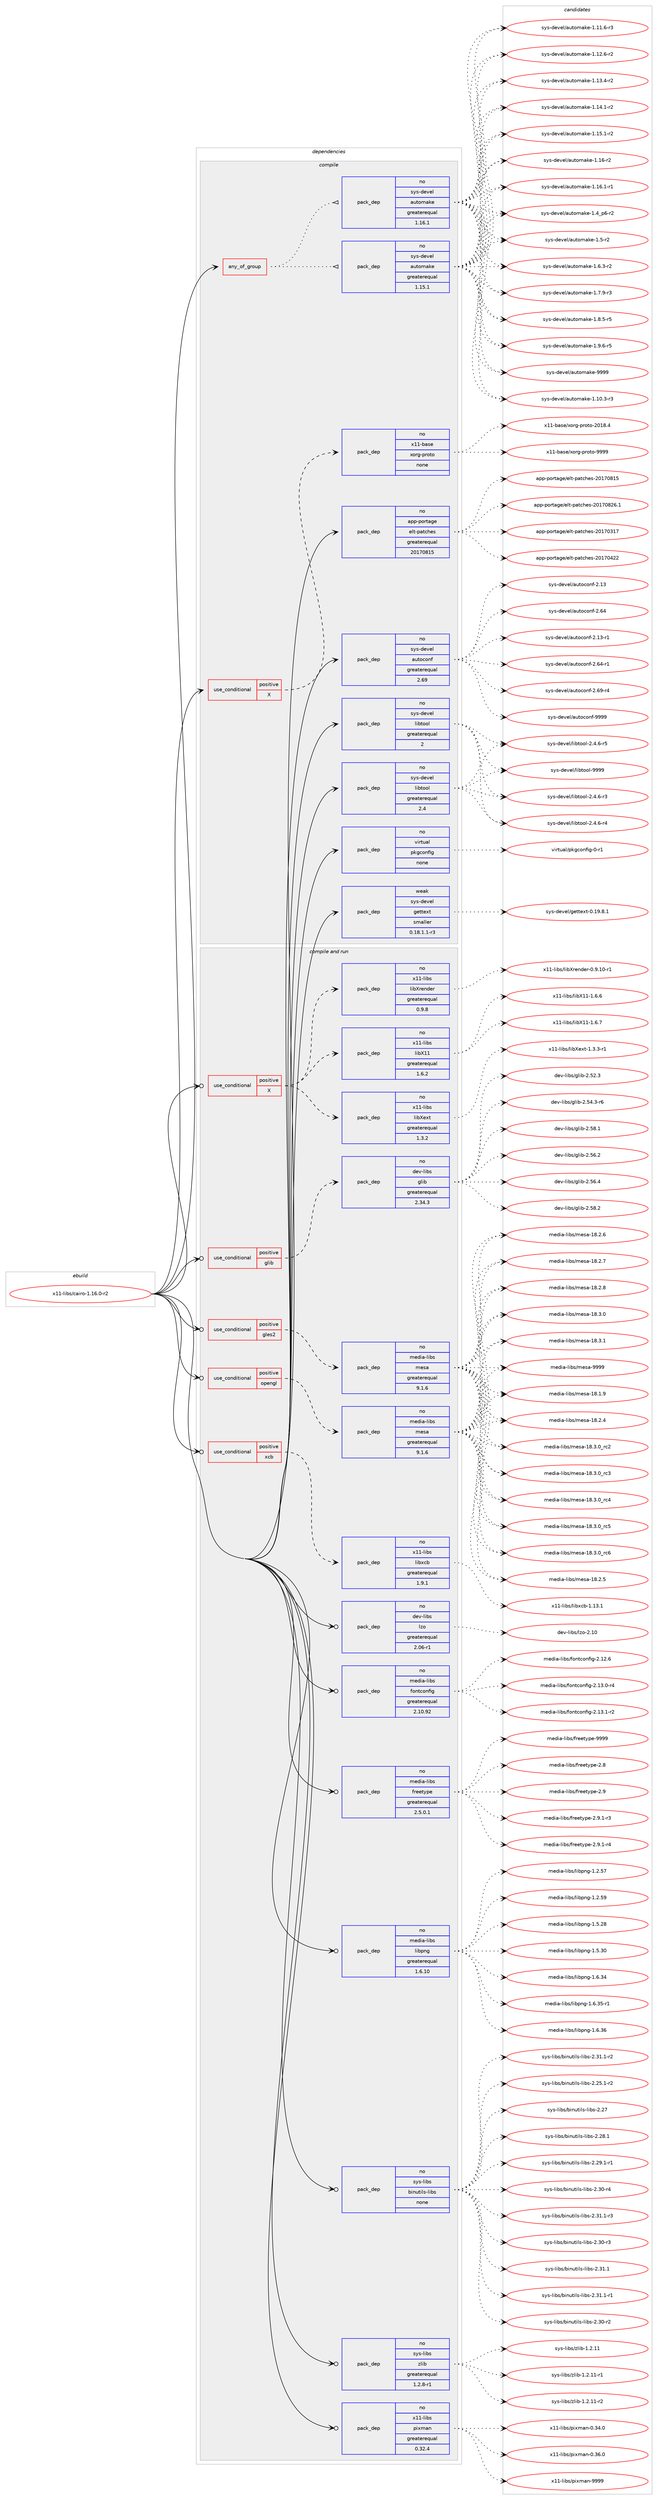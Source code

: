 digraph prolog {

# *************
# Graph options
# *************

newrank=true;
concentrate=true;
compound=true;
graph [rankdir=LR,fontname=Helvetica,fontsize=10,ranksep=1.5];#, ranksep=2.5, nodesep=0.2];
edge  [arrowhead=vee];
node  [fontname=Helvetica,fontsize=10];

# **********
# The ebuild
# **********

subgraph cluster_leftcol {
color=gray;
rank=same;
label=<<i>ebuild</i>>;
id [label="x11-libs/cairo-1.16.0-r2", color=red, width=4, href="../x11-libs/cairo-1.16.0-r2.svg"];
}

# ****************
# The dependencies
# ****************

subgraph cluster_midcol {
color=gray;
label=<<i>dependencies</i>>;
subgraph cluster_compile {
fillcolor="#eeeeee";
style=filled;
label=<<i>compile</i>>;
subgraph any209 {
dependency10222 [label=<<TABLE BORDER="0" CELLBORDER="1" CELLSPACING="0" CELLPADDING="4"><TR><TD CELLPADDING="10">any_of_group</TD></TR></TABLE>>, shape=none, color=red];subgraph pack8017 {
dependency10223 [label=<<TABLE BORDER="0" CELLBORDER="1" CELLSPACING="0" CELLPADDING="4" WIDTH="220"><TR><TD ROWSPAN="6" CELLPADDING="30">pack_dep</TD></TR><TR><TD WIDTH="110">no</TD></TR><TR><TD>sys-devel</TD></TR><TR><TD>automake</TD></TR><TR><TD>greaterequal</TD></TR><TR><TD>1.16.1</TD></TR></TABLE>>, shape=none, color=blue];
}
dependency10222:e -> dependency10223:w [weight=20,style="dotted",arrowhead="oinv"];
subgraph pack8018 {
dependency10224 [label=<<TABLE BORDER="0" CELLBORDER="1" CELLSPACING="0" CELLPADDING="4" WIDTH="220"><TR><TD ROWSPAN="6" CELLPADDING="30">pack_dep</TD></TR><TR><TD WIDTH="110">no</TD></TR><TR><TD>sys-devel</TD></TR><TR><TD>automake</TD></TR><TR><TD>greaterequal</TD></TR><TR><TD>1.15.1</TD></TR></TABLE>>, shape=none, color=blue];
}
dependency10222:e -> dependency10224:w [weight=20,style="dotted",arrowhead="oinv"];
}
id:e -> dependency10222:w [weight=20,style="solid",arrowhead="vee"];
subgraph cond1980 {
dependency10225 [label=<<TABLE BORDER="0" CELLBORDER="1" CELLSPACING="0" CELLPADDING="4"><TR><TD ROWSPAN="3" CELLPADDING="10">use_conditional</TD></TR><TR><TD>positive</TD></TR><TR><TD>X</TD></TR></TABLE>>, shape=none, color=red];
subgraph pack8019 {
dependency10226 [label=<<TABLE BORDER="0" CELLBORDER="1" CELLSPACING="0" CELLPADDING="4" WIDTH="220"><TR><TD ROWSPAN="6" CELLPADDING="30">pack_dep</TD></TR><TR><TD WIDTH="110">no</TD></TR><TR><TD>x11-base</TD></TR><TR><TD>xorg-proto</TD></TR><TR><TD>none</TD></TR><TR><TD></TD></TR></TABLE>>, shape=none, color=blue];
}
dependency10225:e -> dependency10226:w [weight=20,style="dashed",arrowhead="vee"];
}
id:e -> dependency10225:w [weight=20,style="solid",arrowhead="vee"];
subgraph pack8020 {
dependency10227 [label=<<TABLE BORDER="0" CELLBORDER="1" CELLSPACING="0" CELLPADDING="4" WIDTH="220"><TR><TD ROWSPAN="6" CELLPADDING="30">pack_dep</TD></TR><TR><TD WIDTH="110">no</TD></TR><TR><TD>app-portage</TD></TR><TR><TD>elt-patches</TD></TR><TR><TD>greaterequal</TD></TR><TR><TD>20170815</TD></TR></TABLE>>, shape=none, color=blue];
}
id:e -> dependency10227:w [weight=20,style="solid",arrowhead="vee"];
subgraph pack8021 {
dependency10228 [label=<<TABLE BORDER="0" CELLBORDER="1" CELLSPACING="0" CELLPADDING="4" WIDTH="220"><TR><TD ROWSPAN="6" CELLPADDING="30">pack_dep</TD></TR><TR><TD WIDTH="110">no</TD></TR><TR><TD>sys-devel</TD></TR><TR><TD>autoconf</TD></TR><TR><TD>greaterequal</TD></TR><TR><TD>2.69</TD></TR></TABLE>>, shape=none, color=blue];
}
id:e -> dependency10228:w [weight=20,style="solid",arrowhead="vee"];
subgraph pack8022 {
dependency10229 [label=<<TABLE BORDER="0" CELLBORDER="1" CELLSPACING="0" CELLPADDING="4" WIDTH="220"><TR><TD ROWSPAN="6" CELLPADDING="30">pack_dep</TD></TR><TR><TD WIDTH="110">no</TD></TR><TR><TD>sys-devel</TD></TR><TR><TD>libtool</TD></TR><TR><TD>greaterequal</TD></TR><TR><TD>2</TD></TR></TABLE>>, shape=none, color=blue];
}
id:e -> dependency10229:w [weight=20,style="solid",arrowhead="vee"];
subgraph pack8023 {
dependency10230 [label=<<TABLE BORDER="0" CELLBORDER="1" CELLSPACING="0" CELLPADDING="4" WIDTH="220"><TR><TD ROWSPAN="6" CELLPADDING="30">pack_dep</TD></TR><TR><TD WIDTH="110">no</TD></TR><TR><TD>sys-devel</TD></TR><TR><TD>libtool</TD></TR><TR><TD>greaterequal</TD></TR><TR><TD>2.4</TD></TR></TABLE>>, shape=none, color=blue];
}
id:e -> dependency10230:w [weight=20,style="solid",arrowhead="vee"];
subgraph pack8024 {
dependency10231 [label=<<TABLE BORDER="0" CELLBORDER="1" CELLSPACING="0" CELLPADDING="4" WIDTH="220"><TR><TD ROWSPAN="6" CELLPADDING="30">pack_dep</TD></TR><TR><TD WIDTH="110">no</TD></TR><TR><TD>virtual</TD></TR><TR><TD>pkgconfig</TD></TR><TR><TD>none</TD></TR><TR><TD></TD></TR></TABLE>>, shape=none, color=blue];
}
id:e -> dependency10231:w [weight=20,style="solid",arrowhead="vee"];
subgraph pack8025 {
dependency10232 [label=<<TABLE BORDER="0" CELLBORDER="1" CELLSPACING="0" CELLPADDING="4" WIDTH="220"><TR><TD ROWSPAN="6" CELLPADDING="30">pack_dep</TD></TR><TR><TD WIDTH="110">weak</TD></TR><TR><TD>sys-devel</TD></TR><TR><TD>gettext</TD></TR><TR><TD>smaller</TD></TR><TR><TD>0.18.1.1-r3</TD></TR></TABLE>>, shape=none, color=blue];
}
id:e -> dependency10232:w [weight=20,style="solid",arrowhead="vee"];
}
subgraph cluster_compileandrun {
fillcolor="#eeeeee";
style=filled;
label=<<i>compile and run</i>>;
subgraph cond1981 {
dependency10233 [label=<<TABLE BORDER="0" CELLBORDER="1" CELLSPACING="0" CELLPADDING="4"><TR><TD ROWSPAN="3" CELLPADDING="10">use_conditional</TD></TR><TR><TD>positive</TD></TR><TR><TD>X</TD></TR></TABLE>>, shape=none, color=red];
subgraph pack8026 {
dependency10234 [label=<<TABLE BORDER="0" CELLBORDER="1" CELLSPACING="0" CELLPADDING="4" WIDTH="220"><TR><TD ROWSPAN="6" CELLPADDING="30">pack_dep</TD></TR><TR><TD WIDTH="110">no</TD></TR><TR><TD>x11-libs</TD></TR><TR><TD>libXrender</TD></TR><TR><TD>greaterequal</TD></TR><TR><TD>0.9.8</TD></TR></TABLE>>, shape=none, color=blue];
}
dependency10233:e -> dependency10234:w [weight=20,style="dashed",arrowhead="vee"];
subgraph pack8027 {
dependency10235 [label=<<TABLE BORDER="0" CELLBORDER="1" CELLSPACING="0" CELLPADDING="4" WIDTH="220"><TR><TD ROWSPAN="6" CELLPADDING="30">pack_dep</TD></TR><TR><TD WIDTH="110">no</TD></TR><TR><TD>x11-libs</TD></TR><TR><TD>libXext</TD></TR><TR><TD>greaterequal</TD></TR><TR><TD>1.3.2</TD></TR></TABLE>>, shape=none, color=blue];
}
dependency10233:e -> dependency10235:w [weight=20,style="dashed",arrowhead="vee"];
subgraph pack8028 {
dependency10236 [label=<<TABLE BORDER="0" CELLBORDER="1" CELLSPACING="0" CELLPADDING="4" WIDTH="220"><TR><TD ROWSPAN="6" CELLPADDING="30">pack_dep</TD></TR><TR><TD WIDTH="110">no</TD></TR><TR><TD>x11-libs</TD></TR><TR><TD>libX11</TD></TR><TR><TD>greaterequal</TD></TR><TR><TD>1.6.2</TD></TR></TABLE>>, shape=none, color=blue];
}
dependency10233:e -> dependency10236:w [weight=20,style="dashed",arrowhead="vee"];
}
id:e -> dependency10233:w [weight=20,style="solid",arrowhead="odotvee"];
subgraph cond1982 {
dependency10237 [label=<<TABLE BORDER="0" CELLBORDER="1" CELLSPACING="0" CELLPADDING="4"><TR><TD ROWSPAN="3" CELLPADDING="10">use_conditional</TD></TR><TR><TD>positive</TD></TR><TR><TD>gles2</TD></TR></TABLE>>, shape=none, color=red];
subgraph pack8029 {
dependency10238 [label=<<TABLE BORDER="0" CELLBORDER="1" CELLSPACING="0" CELLPADDING="4" WIDTH="220"><TR><TD ROWSPAN="6" CELLPADDING="30">pack_dep</TD></TR><TR><TD WIDTH="110">no</TD></TR><TR><TD>media-libs</TD></TR><TR><TD>mesa</TD></TR><TR><TD>greaterequal</TD></TR><TR><TD>9.1.6</TD></TR></TABLE>>, shape=none, color=blue];
}
dependency10237:e -> dependency10238:w [weight=20,style="dashed",arrowhead="vee"];
}
id:e -> dependency10237:w [weight=20,style="solid",arrowhead="odotvee"];
subgraph cond1983 {
dependency10239 [label=<<TABLE BORDER="0" CELLBORDER="1" CELLSPACING="0" CELLPADDING="4"><TR><TD ROWSPAN="3" CELLPADDING="10">use_conditional</TD></TR><TR><TD>positive</TD></TR><TR><TD>glib</TD></TR></TABLE>>, shape=none, color=red];
subgraph pack8030 {
dependency10240 [label=<<TABLE BORDER="0" CELLBORDER="1" CELLSPACING="0" CELLPADDING="4" WIDTH="220"><TR><TD ROWSPAN="6" CELLPADDING="30">pack_dep</TD></TR><TR><TD WIDTH="110">no</TD></TR><TR><TD>dev-libs</TD></TR><TR><TD>glib</TD></TR><TR><TD>greaterequal</TD></TR><TR><TD>2.34.3</TD></TR></TABLE>>, shape=none, color=blue];
}
dependency10239:e -> dependency10240:w [weight=20,style="dashed",arrowhead="vee"];
}
id:e -> dependency10239:w [weight=20,style="solid",arrowhead="odotvee"];
subgraph cond1984 {
dependency10241 [label=<<TABLE BORDER="0" CELLBORDER="1" CELLSPACING="0" CELLPADDING="4"><TR><TD ROWSPAN="3" CELLPADDING="10">use_conditional</TD></TR><TR><TD>positive</TD></TR><TR><TD>opengl</TD></TR></TABLE>>, shape=none, color=red];
subgraph pack8031 {
dependency10242 [label=<<TABLE BORDER="0" CELLBORDER="1" CELLSPACING="0" CELLPADDING="4" WIDTH="220"><TR><TD ROWSPAN="6" CELLPADDING="30">pack_dep</TD></TR><TR><TD WIDTH="110">no</TD></TR><TR><TD>media-libs</TD></TR><TR><TD>mesa</TD></TR><TR><TD>greaterequal</TD></TR><TR><TD>9.1.6</TD></TR></TABLE>>, shape=none, color=blue];
}
dependency10241:e -> dependency10242:w [weight=20,style="dashed",arrowhead="vee"];
}
id:e -> dependency10241:w [weight=20,style="solid",arrowhead="odotvee"];
subgraph cond1985 {
dependency10243 [label=<<TABLE BORDER="0" CELLBORDER="1" CELLSPACING="0" CELLPADDING="4"><TR><TD ROWSPAN="3" CELLPADDING="10">use_conditional</TD></TR><TR><TD>positive</TD></TR><TR><TD>xcb</TD></TR></TABLE>>, shape=none, color=red];
subgraph pack8032 {
dependency10244 [label=<<TABLE BORDER="0" CELLBORDER="1" CELLSPACING="0" CELLPADDING="4" WIDTH="220"><TR><TD ROWSPAN="6" CELLPADDING="30">pack_dep</TD></TR><TR><TD WIDTH="110">no</TD></TR><TR><TD>x11-libs</TD></TR><TR><TD>libxcb</TD></TR><TR><TD>greaterequal</TD></TR><TR><TD>1.9.1</TD></TR></TABLE>>, shape=none, color=blue];
}
dependency10243:e -> dependency10244:w [weight=20,style="dashed",arrowhead="vee"];
}
id:e -> dependency10243:w [weight=20,style="solid",arrowhead="odotvee"];
subgraph pack8033 {
dependency10245 [label=<<TABLE BORDER="0" CELLBORDER="1" CELLSPACING="0" CELLPADDING="4" WIDTH="220"><TR><TD ROWSPAN="6" CELLPADDING="30">pack_dep</TD></TR><TR><TD WIDTH="110">no</TD></TR><TR><TD>dev-libs</TD></TR><TR><TD>lzo</TD></TR><TR><TD>greaterequal</TD></TR><TR><TD>2.06-r1</TD></TR></TABLE>>, shape=none, color=blue];
}
id:e -> dependency10245:w [weight=20,style="solid",arrowhead="odotvee"];
subgraph pack8034 {
dependency10246 [label=<<TABLE BORDER="0" CELLBORDER="1" CELLSPACING="0" CELLPADDING="4" WIDTH="220"><TR><TD ROWSPAN="6" CELLPADDING="30">pack_dep</TD></TR><TR><TD WIDTH="110">no</TD></TR><TR><TD>media-libs</TD></TR><TR><TD>fontconfig</TD></TR><TR><TD>greaterequal</TD></TR><TR><TD>2.10.92</TD></TR></TABLE>>, shape=none, color=blue];
}
id:e -> dependency10246:w [weight=20,style="solid",arrowhead="odotvee"];
subgraph pack8035 {
dependency10247 [label=<<TABLE BORDER="0" CELLBORDER="1" CELLSPACING="0" CELLPADDING="4" WIDTH="220"><TR><TD ROWSPAN="6" CELLPADDING="30">pack_dep</TD></TR><TR><TD WIDTH="110">no</TD></TR><TR><TD>media-libs</TD></TR><TR><TD>freetype</TD></TR><TR><TD>greaterequal</TD></TR><TR><TD>2.5.0.1</TD></TR></TABLE>>, shape=none, color=blue];
}
id:e -> dependency10247:w [weight=20,style="solid",arrowhead="odotvee"];
subgraph pack8036 {
dependency10248 [label=<<TABLE BORDER="0" CELLBORDER="1" CELLSPACING="0" CELLPADDING="4" WIDTH="220"><TR><TD ROWSPAN="6" CELLPADDING="30">pack_dep</TD></TR><TR><TD WIDTH="110">no</TD></TR><TR><TD>media-libs</TD></TR><TR><TD>libpng</TD></TR><TR><TD>greaterequal</TD></TR><TR><TD>1.6.10</TD></TR></TABLE>>, shape=none, color=blue];
}
id:e -> dependency10248:w [weight=20,style="solid",arrowhead="odotvee"];
subgraph pack8037 {
dependency10249 [label=<<TABLE BORDER="0" CELLBORDER="1" CELLSPACING="0" CELLPADDING="4" WIDTH="220"><TR><TD ROWSPAN="6" CELLPADDING="30">pack_dep</TD></TR><TR><TD WIDTH="110">no</TD></TR><TR><TD>sys-libs</TD></TR><TR><TD>binutils-libs</TD></TR><TR><TD>none</TD></TR><TR><TD></TD></TR></TABLE>>, shape=none, color=blue];
}
id:e -> dependency10249:w [weight=20,style="solid",arrowhead="odotvee"];
subgraph pack8038 {
dependency10250 [label=<<TABLE BORDER="0" CELLBORDER="1" CELLSPACING="0" CELLPADDING="4" WIDTH="220"><TR><TD ROWSPAN="6" CELLPADDING="30">pack_dep</TD></TR><TR><TD WIDTH="110">no</TD></TR><TR><TD>sys-libs</TD></TR><TR><TD>zlib</TD></TR><TR><TD>greaterequal</TD></TR><TR><TD>1.2.8-r1</TD></TR></TABLE>>, shape=none, color=blue];
}
id:e -> dependency10250:w [weight=20,style="solid",arrowhead="odotvee"];
subgraph pack8039 {
dependency10251 [label=<<TABLE BORDER="0" CELLBORDER="1" CELLSPACING="0" CELLPADDING="4" WIDTH="220"><TR><TD ROWSPAN="6" CELLPADDING="30">pack_dep</TD></TR><TR><TD WIDTH="110">no</TD></TR><TR><TD>x11-libs</TD></TR><TR><TD>pixman</TD></TR><TR><TD>greaterequal</TD></TR><TR><TD>0.32.4</TD></TR></TABLE>>, shape=none, color=blue];
}
id:e -> dependency10251:w [weight=20,style="solid",arrowhead="odotvee"];
}
subgraph cluster_run {
fillcolor="#eeeeee";
style=filled;
label=<<i>run</i>>;
}
}

# **************
# The candidates
# **************

subgraph cluster_choices {
rank=same;
color=gray;
label=<<i>candidates</i>>;

subgraph choice8017 {
color=black;
nodesep=1;
choice11512111545100101118101108479711711611110997107101454946494846514511451 [label="sys-devel/automake-1.10.3-r3", color=red, width=4,href="../sys-devel/automake-1.10.3-r3.svg"];
choice11512111545100101118101108479711711611110997107101454946494946544511451 [label="sys-devel/automake-1.11.6-r3", color=red, width=4,href="../sys-devel/automake-1.11.6-r3.svg"];
choice11512111545100101118101108479711711611110997107101454946495046544511450 [label="sys-devel/automake-1.12.6-r2", color=red, width=4,href="../sys-devel/automake-1.12.6-r2.svg"];
choice11512111545100101118101108479711711611110997107101454946495146524511450 [label="sys-devel/automake-1.13.4-r2", color=red, width=4,href="../sys-devel/automake-1.13.4-r2.svg"];
choice11512111545100101118101108479711711611110997107101454946495246494511450 [label="sys-devel/automake-1.14.1-r2", color=red, width=4,href="../sys-devel/automake-1.14.1-r2.svg"];
choice11512111545100101118101108479711711611110997107101454946495346494511450 [label="sys-devel/automake-1.15.1-r2", color=red, width=4,href="../sys-devel/automake-1.15.1-r2.svg"];
choice1151211154510010111810110847971171161111099710710145494649544511450 [label="sys-devel/automake-1.16-r2", color=red, width=4,href="../sys-devel/automake-1.16-r2.svg"];
choice11512111545100101118101108479711711611110997107101454946495446494511449 [label="sys-devel/automake-1.16.1-r1", color=red, width=4,href="../sys-devel/automake-1.16.1-r1.svg"];
choice115121115451001011181011084797117116111109971071014549465295112544511450 [label="sys-devel/automake-1.4_p6-r2", color=red, width=4,href="../sys-devel/automake-1.4_p6-r2.svg"];
choice11512111545100101118101108479711711611110997107101454946534511450 [label="sys-devel/automake-1.5-r2", color=red, width=4,href="../sys-devel/automake-1.5-r2.svg"];
choice115121115451001011181011084797117116111109971071014549465446514511450 [label="sys-devel/automake-1.6.3-r2", color=red, width=4,href="../sys-devel/automake-1.6.3-r2.svg"];
choice115121115451001011181011084797117116111109971071014549465546574511451 [label="sys-devel/automake-1.7.9-r3", color=red, width=4,href="../sys-devel/automake-1.7.9-r3.svg"];
choice115121115451001011181011084797117116111109971071014549465646534511453 [label="sys-devel/automake-1.8.5-r5", color=red, width=4,href="../sys-devel/automake-1.8.5-r5.svg"];
choice115121115451001011181011084797117116111109971071014549465746544511453 [label="sys-devel/automake-1.9.6-r5", color=red, width=4,href="../sys-devel/automake-1.9.6-r5.svg"];
choice115121115451001011181011084797117116111109971071014557575757 [label="sys-devel/automake-9999", color=red, width=4,href="../sys-devel/automake-9999.svg"];
dependency10223:e -> choice11512111545100101118101108479711711611110997107101454946494846514511451:w [style=dotted,weight="100"];
dependency10223:e -> choice11512111545100101118101108479711711611110997107101454946494946544511451:w [style=dotted,weight="100"];
dependency10223:e -> choice11512111545100101118101108479711711611110997107101454946495046544511450:w [style=dotted,weight="100"];
dependency10223:e -> choice11512111545100101118101108479711711611110997107101454946495146524511450:w [style=dotted,weight="100"];
dependency10223:e -> choice11512111545100101118101108479711711611110997107101454946495246494511450:w [style=dotted,weight="100"];
dependency10223:e -> choice11512111545100101118101108479711711611110997107101454946495346494511450:w [style=dotted,weight="100"];
dependency10223:e -> choice1151211154510010111810110847971171161111099710710145494649544511450:w [style=dotted,weight="100"];
dependency10223:e -> choice11512111545100101118101108479711711611110997107101454946495446494511449:w [style=dotted,weight="100"];
dependency10223:e -> choice115121115451001011181011084797117116111109971071014549465295112544511450:w [style=dotted,weight="100"];
dependency10223:e -> choice11512111545100101118101108479711711611110997107101454946534511450:w [style=dotted,weight="100"];
dependency10223:e -> choice115121115451001011181011084797117116111109971071014549465446514511450:w [style=dotted,weight="100"];
dependency10223:e -> choice115121115451001011181011084797117116111109971071014549465546574511451:w [style=dotted,weight="100"];
dependency10223:e -> choice115121115451001011181011084797117116111109971071014549465646534511453:w [style=dotted,weight="100"];
dependency10223:e -> choice115121115451001011181011084797117116111109971071014549465746544511453:w [style=dotted,weight="100"];
dependency10223:e -> choice115121115451001011181011084797117116111109971071014557575757:w [style=dotted,weight="100"];
}
subgraph choice8018 {
color=black;
nodesep=1;
choice11512111545100101118101108479711711611110997107101454946494846514511451 [label="sys-devel/automake-1.10.3-r3", color=red, width=4,href="../sys-devel/automake-1.10.3-r3.svg"];
choice11512111545100101118101108479711711611110997107101454946494946544511451 [label="sys-devel/automake-1.11.6-r3", color=red, width=4,href="../sys-devel/automake-1.11.6-r3.svg"];
choice11512111545100101118101108479711711611110997107101454946495046544511450 [label="sys-devel/automake-1.12.6-r2", color=red, width=4,href="../sys-devel/automake-1.12.6-r2.svg"];
choice11512111545100101118101108479711711611110997107101454946495146524511450 [label="sys-devel/automake-1.13.4-r2", color=red, width=4,href="../sys-devel/automake-1.13.4-r2.svg"];
choice11512111545100101118101108479711711611110997107101454946495246494511450 [label="sys-devel/automake-1.14.1-r2", color=red, width=4,href="../sys-devel/automake-1.14.1-r2.svg"];
choice11512111545100101118101108479711711611110997107101454946495346494511450 [label="sys-devel/automake-1.15.1-r2", color=red, width=4,href="../sys-devel/automake-1.15.1-r2.svg"];
choice1151211154510010111810110847971171161111099710710145494649544511450 [label="sys-devel/automake-1.16-r2", color=red, width=4,href="../sys-devel/automake-1.16-r2.svg"];
choice11512111545100101118101108479711711611110997107101454946495446494511449 [label="sys-devel/automake-1.16.1-r1", color=red, width=4,href="../sys-devel/automake-1.16.1-r1.svg"];
choice115121115451001011181011084797117116111109971071014549465295112544511450 [label="sys-devel/automake-1.4_p6-r2", color=red, width=4,href="../sys-devel/automake-1.4_p6-r2.svg"];
choice11512111545100101118101108479711711611110997107101454946534511450 [label="sys-devel/automake-1.5-r2", color=red, width=4,href="../sys-devel/automake-1.5-r2.svg"];
choice115121115451001011181011084797117116111109971071014549465446514511450 [label="sys-devel/automake-1.6.3-r2", color=red, width=4,href="../sys-devel/automake-1.6.3-r2.svg"];
choice115121115451001011181011084797117116111109971071014549465546574511451 [label="sys-devel/automake-1.7.9-r3", color=red, width=4,href="../sys-devel/automake-1.7.9-r3.svg"];
choice115121115451001011181011084797117116111109971071014549465646534511453 [label="sys-devel/automake-1.8.5-r5", color=red, width=4,href="../sys-devel/automake-1.8.5-r5.svg"];
choice115121115451001011181011084797117116111109971071014549465746544511453 [label="sys-devel/automake-1.9.6-r5", color=red, width=4,href="../sys-devel/automake-1.9.6-r5.svg"];
choice115121115451001011181011084797117116111109971071014557575757 [label="sys-devel/automake-9999", color=red, width=4,href="../sys-devel/automake-9999.svg"];
dependency10224:e -> choice11512111545100101118101108479711711611110997107101454946494846514511451:w [style=dotted,weight="100"];
dependency10224:e -> choice11512111545100101118101108479711711611110997107101454946494946544511451:w [style=dotted,weight="100"];
dependency10224:e -> choice11512111545100101118101108479711711611110997107101454946495046544511450:w [style=dotted,weight="100"];
dependency10224:e -> choice11512111545100101118101108479711711611110997107101454946495146524511450:w [style=dotted,weight="100"];
dependency10224:e -> choice11512111545100101118101108479711711611110997107101454946495246494511450:w [style=dotted,weight="100"];
dependency10224:e -> choice11512111545100101118101108479711711611110997107101454946495346494511450:w [style=dotted,weight="100"];
dependency10224:e -> choice1151211154510010111810110847971171161111099710710145494649544511450:w [style=dotted,weight="100"];
dependency10224:e -> choice11512111545100101118101108479711711611110997107101454946495446494511449:w [style=dotted,weight="100"];
dependency10224:e -> choice115121115451001011181011084797117116111109971071014549465295112544511450:w [style=dotted,weight="100"];
dependency10224:e -> choice11512111545100101118101108479711711611110997107101454946534511450:w [style=dotted,weight="100"];
dependency10224:e -> choice115121115451001011181011084797117116111109971071014549465446514511450:w [style=dotted,weight="100"];
dependency10224:e -> choice115121115451001011181011084797117116111109971071014549465546574511451:w [style=dotted,weight="100"];
dependency10224:e -> choice115121115451001011181011084797117116111109971071014549465646534511453:w [style=dotted,weight="100"];
dependency10224:e -> choice115121115451001011181011084797117116111109971071014549465746544511453:w [style=dotted,weight="100"];
dependency10224:e -> choice115121115451001011181011084797117116111109971071014557575757:w [style=dotted,weight="100"];
}
subgraph choice8019 {
color=black;
nodesep=1;
choice1204949459897115101471201111141034511211411111611145504849564652 [label="x11-base/xorg-proto-2018.4", color=red, width=4,href="../x11-base/xorg-proto-2018.4.svg"];
choice120494945989711510147120111114103451121141111161114557575757 [label="x11-base/xorg-proto-9999", color=red, width=4,href="../x11-base/xorg-proto-9999.svg"];
dependency10226:e -> choice1204949459897115101471201111141034511211411111611145504849564652:w [style=dotted,weight="100"];
dependency10226:e -> choice120494945989711510147120111114103451121141111161114557575757:w [style=dotted,weight="100"];
}
subgraph choice8020 {
color=black;
nodesep=1;
choice97112112451121111141169710310147101108116451129711699104101115455048495548514955 [label="app-portage/elt-patches-20170317", color=red, width=4,href="../app-portage/elt-patches-20170317.svg"];
choice97112112451121111141169710310147101108116451129711699104101115455048495548525050 [label="app-portage/elt-patches-20170422", color=red, width=4,href="../app-portage/elt-patches-20170422.svg"];
choice97112112451121111141169710310147101108116451129711699104101115455048495548564953 [label="app-portage/elt-patches-20170815", color=red, width=4,href="../app-portage/elt-patches-20170815.svg"];
choice971121124511211111411697103101471011081164511297116991041011154550484955485650544649 [label="app-portage/elt-patches-20170826.1", color=red, width=4,href="../app-portage/elt-patches-20170826.1.svg"];
dependency10227:e -> choice97112112451121111141169710310147101108116451129711699104101115455048495548514955:w [style=dotted,weight="100"];
dependency10227:e -> choice97112112451121111141169710310147101108116451129711699104101115455048495548525050:w [style=dotted,weight="100"];
dependency10227:e -> choice97112112451121111141169710310147101108116451129711699104101115455048495548564953:w [style=dotted,weight="100"];
dependency10227:e -> choice971121124511211111411697103101471011081164511297116991041011154550484955485650544649:w [style=dotted,weight="100"];
}
subgraph choice8021 {
color=black;
nodesep=1;
choice115121115451001011181011084797117116111991111101024550464951 [label="sys-devel/autoconf-2.13", color=red, width=4,href="../sys-devel/autoconf-2.13.svg"];
choice115121115451001011181011084797117116111991111101024550465452 [label="sys-devel/autoconf-2.64", color=red, width=4,href="../sys-devel/autoconf-2.64.svg"];
choice1151211154510010111810110847971171161119911111010245504649514511449 [label="sys-devel/autoconf-2.13-r1", color=red, width=4,href="../sys-devel/autoconf-2.13-r1.svg"];
choice1151211154510010111810110847971171161119911111010245504654524511449 [label="sys-devel/autoconf-2.64-r1", color=red, width=4,href="../sys-devel/autoconf-2.64-r1.svg"];
choice1151211154510010111810110847971171161119911111010245504654574511452 [label="sys-devel/autoconf-2.69-r4", color=red, width=4,href="../sys-devel/autoconf-2.69-r4.svg"];
choice115121115451001011181011084797117116111991111101024557575757 [label="sys-devel/autoconf-9999", color=red, width=4,href="../sys-devel/autoconf-9999.svg"];
dependency10228:e -> choice115121115451001011181011084797117116111991111101024550464951:w [style=dotted,weight="100"];
dependency10228:e -> choice115121115451001011181011084797117116111991111101024550465452:w [style=dotted,weight="100"];
dependency10228:e -> choice1151211154510010111810110847971171161119911111010245504649514511449:w [style=dotted,weight="100"];
dependency10228:e -> choice1151211154510010111810110847971171161119911111010245504654524511449:w [style=dotted,weight="100"];
dependency10228:e -> choice1151211154510010111810110847971171161119911111010245504654574511452:w [style=dotted,weight="100"];
dependency10228:e -> choice115121115451001011181011084797117116111991111101024557575757:w [style=dotted,weight="100"];
}
subgraph choice8022 {
color=black;
nodesep=1;
choice1151211154510010111810110847108105981161111111084550465246544511451 [label="sys-devel/libtool-2.4.6-r3", color=red, width=4,href="../sys-devel/libtool-2.4.6-r3.svg"];
choice1151211154510010111810110847108105981161111111084550465246544511452 [label="sys-devel/libtool-2.4.6-r4", color=red, width=4,href="../sys-devel/libtool-2.4.6-r4.svg"];
choice1151211154510010111810110847108105981161111111084550465246544511453 [label="sys-devel/libtool-2.4.6-r5", color=red, width=4,href="../sys-devel/libtool-2.4.6-r5.svg"];
choice1151211154510010111810110847108105981161111111084557575757 [label="sys-devel/libtool-9999", color=red, width=4,href="../sys-devel/libtool-9999.svg"];
dependency10229:e -> choice1151211154510010111810110847108105981161111111084550465246544511451:w [style=dotted,weight="100"];
dependency10229:e -> choice1151211154510010111810110847108105981161111111084550465246544511452:w [style=dotted,weight="100"];
dependency10229:e -> choice1151211154510010111810110847108105981161111111084550465246544511453:w [style=dotted,weight="100"];
dependency10229:e -> choice1151211154510010111810110847108105981161111111084557575757:w [style=dotted,weight="100"];
}
subgraph choice8023 {
color=black;
nodesep=1;
choice1151211154510010111810110847108105981161111111084550465246544511451 [label="sys-devel/libtool-2.4.6-r3", color=red, width=4,href="../sys-devel/libtool-2.4.6-r3.svg"];
choice1151211154510010111810110847108105981161111111084550465246544511452 [label="sys-devel/libtool-2.4.6-r4", color=red, width=4,href="../sys-devel/libtool-2.4.6-r4.svg"];
choice1151211154510010111810110847108105981161111111084550465246544511453 [label="sys-devel/libtool-2.4.6-r5", color=red, width=4,href="../sys-devel/libtool-2.4.6-r5.svg"];
choice1151211154510010111810110847108105981161111111084557575757 [label="sys-devel/libtool-9999", color=red, width=4,href="../sys-devel/libtool-9999.svg"];
dependency10230:e -> choice1151211154510010111810110847108105981161111111084550465246544511451:w [style=dotted,weight="100"];
dependency10230:e -> choice1151211154510010111810110847108105981161111111084550465246544511452:w [style=dotted,weight="100"];
dependency10230:e -> choice1151211154510010111810110847108105981161111111084550465246544511453:w [style=dotted,weight="100"];
dependency10230:e -> choice1151211154510010111810110847108105981161111111084557575757:w [style=dotted,weight="100"];
}
subgraph choice8024 {
color=black;
nodesep=1;
choice11810511411611797108471121071039911111010210510345484511449 [label="virtual/pkgconfig-0-r1", color=red, width=4,href="../virtual/pkgconfig-0-r1.svg"];
dependency10231:e -> choice11810511411611797108471121071039911111010210510345484511449:w [style=dotted,weight="100"];
}
subgraph choice8025 {
color=black;
nodesep=1;
choice1151211154510010111810110847103101116116101120116454846495746564649 [label="sys-devel/gettext-0.19.8.1", color=red, width=4,href="../sys-devel/gettext-0.19.8.1.svg"];
dependency10232:e -> choice1151211154510010111810110847103101116116101120116454846495746564649:w [style=dotted,weight="100"];
}
subgraph choice8026 {
color=black;
nodesep=1;
choice12049494510810598115471081059888114101110100101114454846574649484511449 [label="x11-libs/libXrender-0.9.10-r1", color=red, width=4,href="../x11-libs/libXrender-0.9.10-r1.svg"];
dependency10234:e -> choice12049494510810598115471081059888114101110100101114454846574649484511449:w [style=dotted,weight="100"];
}
subgraph choice8027 {
color=black;
nodesep=1;
choice120494945108105981154710810598881011201164549465146514511449 [label="x11-libs/libXext-1.3.3-r1", color=red, width=4,href="../x11-libs/libXext-1.3.3-r1.svg"];
dependency10235:e -> choice120494945108105981154710810598881011201164549465146514511449:w [style=dotted,weight="100"];
}
subgraph choice8028 {
color=black;
nodesep=1;
choice120494945108105981154710810598884949454946544654 [label="x11-libs/libX11-1.6.6", color=red, width=4,href="../x11-libs/libX11-1.6.6.svg"];
choice120494945108105981154710810598884949454946544655 [label="x11-libs/libX11-1.6.7", color=red, width=4,href="../x11-libs/libX11-1.6.7.svg"];
dependency10236:e -> choice120494945108105981154710810598884949454946544654:w [style=dotted,weight="100"];
dependency10236:e -> choice120494945108105981154710810598884949454946544655:w [style=dotted,weight="100"];
}
subgraph choice8029 {
color=black;
nodesep=1;
choice109101100105974510810598115471091011159745495646494657 [label="media-libs/mesa-18.1.9", color=red, width=4,href="../media-libs/mesa-18.1.9.svg"];
choice109101100105974510810598115471091011159745495646504652 [label="media-libs/mesa-18.2.4", color=red, width=4,href="../media-libs/mesa-18.2.4.svg"];
choice109101100105974510810598115471091011159745495646514648951149950 [label="media-libs/mesa-18.3.0_rc2", color=red, width=4,href="../media-libs/mesa-18.3.0_rc2.svg"];
choice109101100105974510810598115471091011159745495646514648951149951 [label="media-libs/mesa-18.3.0_rc3", color=red, width=4,href="../media-libs/mesa-18.3.0_rc3.svg"];
choice109101100105974510810598115471091011159745495646514648951149952 [label="media-libs/mesa-18.3.0_rc4", color=red, width=4,href="../media-libs/mesa-18.3.0_rc4.svg"];
choice109101100105974510810598115471091011159745495646514648951149953 [label="media-libs/mesa-18.3.0_rc5", color=red, width=4,href="../media-libs/mesa-18.3.0_rc5.svg"];
choice109101100105974510810598115471091011159745495646514648951149954 [label="media-libs/mesa-18.3.0_rc6", color=red, width=4,href="../media-libs/mesa-18.3.0_rc6.svg"];
choice109101100105974510810598115471091011159745495646504653 [label="media-libs/mesa-18.2.5", color=red, width=4,href="../media-libs/mesa-18.2.5.svg"];
choice109101100105974510810598115471091011159745495646504654 [label="media-libs/mesa-18.2.6", color=red, width=4,href="../media-libs/mesa-18.2.6.svg"];
choice109101100105974510810598115471091011159745495646504655 [label="media-libs/mesa-18.2.7", color=red, width=4,href="../media-libs/mesa-18.2.7.svg"];
choice109101100105974510810598115471091011159745495646504656 [label="media-libs/mesa-18.2.8", color=red, width=4,href="../media-libs/mesa-18.2.8.svg"];
choice109101100105974510810598115471091011159745495646514648 [label="media-libs/mesa-18.3.0", color=red, width=4,href="../media-libs/mesa-18.3.0.svg"];
choice109101100105974510810598115471091011159745495646514649 [label="media-libs/mesa-18.3.1", color=red, width=4,href="../media-libs/mesa-18.3.1.svg"];
choice10910110010597451081059811547109101115974557575757 [label="media-libs/mesa-9999", color=red, width=4,href="../media-libs/mesa-9999.svg"];
dependency10238:e -> choice109101100105974510810598115471091011159745495646494657:w [style=dotted,weight="100"];
dependency10238:e -> choice109101100105974510810598115471091011159745495646504652:w [style=dotted,weight="100"];
dependency10238:e -> choice109101100105974510810598115471091011159745495646514648951149950:w [style=dotted,weight="100"];
dependency10238:e -> choice109101100105974510810598115471091011159745495646514648951149951:w [style=dotted,weight="100"];
dependency10238:e -> choice109101100105974510810598115471091011159745495646514648951149952:w [style=dotted,weight="100"];
dependency10238:e -> choice109101100105974510810598115471091011159745495646514648951149953:w [style=dotted,weight="100"];
dependency10238:e -> choice109101100105974510810598115471091011159745495646514648951149954:w [style=dotted,weight="100"];
dependency10238:e -> choice109101100105974510810598115471091011159745495646504653:w [style=dotted,weight="100"];
dependency10238:e -> choice109101100105974510810598115471091011159745495646504654:w [style=dotted,weight="100"];
dependency10238:e -> choice109101100105974510810598115471091011159745495646504655:w [style=dotted,weight="100"];
dependency10238:e -> choice109101100105974510810598115471091011159745495646504656:w [style=dotted,weight="100"];
dependency10238:e -> choice109101100105974510810598115471091011159745495646514648:w [style=dotted,weight="100"];
dependency10238:e -> choice109101100105974510810598115471091011159745495646514649:w [style=dotted,weight="100"];
dependency10238:e -> choice10910110010597451081059811547109101115974557575757:w [style=dotted,weight="100"];
}
subgraph choice8030 {
color=black;
nodesep=1;
choice1001011184510810598115471031081059845504653504651 [label="dev-libs/glib-2.52.3", color=red, width=4,href="../dev-libs/glib-2.52.3.svg"];
choice10010111845108105981154710310810598455046535246514511454 [label="dev-libs/glib-2.54.3-r6", color=red, width=4,href="../dev-libs/glib-2.54.3-r6.svg"];
choice1001011184510810598115471031081059845504653564649 [label="dev-libs/glib-2.58.1", color=red, width=4,href="../dev-libs/glib-2.58.1.svg"];
choice1001011184510810598115471031081059845504653544650 [label="dev-libs/glib-2.56.2", color=red, width=4,href="../dev-libs/glib-2.56.2.svg"];
choice1001011184510810598115471031081059845504653544652 [label="dev-libs/glib-2.56.4", color=red, width=4,href="../dev-libs/glib-2.56.4.svg"];
choice1001011184510810598115471031081059845504653564650 [label="dev-libs/glib-2.58.2", color=red, width=4,href="../dev-libs/glib-2.58.2.svg"];
dependency10240:e -> choice1001011184510810598115471031081059845504653504651:w [style=dotted,weight="100"];
dependency10240:e -> choice10010111845108105981154710310810598455046535246514511454:w [style=dotted,weight="100"];
dependency10240:e -> choice1001011184510810598115471031081059845504653564649:w [style=dotted,weight="100"];
dependency10240:e -> choice1001011184510810598115471031081059845504653544650:w [style=dotted,weight="100"];
dependency10240:e -> choice1001011184510810598115471031081059845504653544652:w [style=dotted,weight="100"];
dependency10240:e -> choice1001011184510810598115471031081059845504653564650:w [style=dotted,weight="100"];
}
subgraph choice8031 {
color=black;
nodesep=1;
choice109101100105974510810598115471091011159745495646494657 [label="media-libs/mesa-18.1.9", color=red, width=4,href="../media-libs/mesa-18.1.9.svg"];
choice109101100105974510810598115471091011159745495646504652 [label="media-libs/mesa-18.2.4", color=red, width=4,href="../media-libs/mesa-18.2.4.svg"];
choice109101100105974510810598115471091011159745495646514648951149950 [label="media-libs/mesa-18.3.0_rc2", color=red, width=4,href="../media-libs/mesa-18.3.0_rc2.svg"];
choice109101100105974510810598115471091011159745495646514648951149951 [label="media-libs/mesa-18.3.0_rc3", color=red, width=4,href="../media-libs/mesa-18.3.0_rc3.svg"];
choice109101100105974510810598115471091011159745495646514648951149952 [label="media-libs/mesa-18.3.0_rc4", color=red, width=4,href="../media-libs/mesa-18.3.0_rc4.svg"];
choice109101100105974510810598115471091011159745495646514648951149953 [label="media-libs/mesa-18.3.0_rc5", color=red, width=4,href="../media-libs/mesa-18.3.0_rc5.svg"];
choice109101100105974510810598115471091011159745495646514648951149954 [label="media-libs/mesa-18.3.0_rc6", color=red, width=4,href="../media-libs/mesa-18.3.0_rc6.svg"];
choice109101100105974510810598115471091011159745495646504653 [label="media-libs/mesa-18.2.5", color=red, width=4,href="../media-libs/mesa-18.2.5.svg"];
choice109101100105974510810598115471091011159745495646504654 [label="media-libs/mesa-18.2.6", color=red, width=4,href="../media-libs/mesa-18.2.6.svg"];
choice109101100105974510810598115471091011159745495646504655 [label="media-libs/mesa-18.2.7", color=red, width=4,href="../media-libs/mesa-18.2.7.svg"];
choice109101100105974510810598115471091011159745495646504656 [label="media-libs/mesa-18.2.8", color=red, width=4,href="../media-libs/mesa-18.2.8.svg"];
choice109101100105974510810598115471091011159745495646514648 [label="media-libs/mesa-18.3.0", color=red, width=4,href="../media-libs/mesa-18.3.0.svg"];
choice109101100105974510810598115471091011159745495646514649 [label="media-libs/mesa-18.3.1", color=red, width=4,href="../media-libs/mesa-18.3.1.svg"];
choice10910110010597451081059811547109101115974557575757 [label="media-libs/mesa-9999", color=red, width=4,href="../media-libs/mesa-9999.svg"];
dependency10242:e -> choice109101100105974510810598115471091011159745495646494657:w [style=dotted,weight="100"];
dependency10242:e -> choice109101100105974510810598115471091011159745495646504652:w [style=dotted,weight="100"];
dependency10242:e -> choice109101100105974510810598115471091011159745495646514648951149950:w [style=dotted,weight="100"];
dependency10242:e -> choice109101100105974510810598115471091011159745495646514648951149951:w [style=dotted,weight="100"];
dependency10242:e -> choice109101100105974510810598115471091011159745495646514648951149952:w [style=dotted,weight="100"];
dependency10242:e -> choice109101100105974510810598115471091011159745495646514648951149953:w [style=dotted,weight="100"];
dependency10242:e -> choice109101100105974510810598115471091011159745495646514648951149954:w [style=dotted,weight="100"];
dependency10242:e -> choice109101100105974510810598115471091011159745495646504653:w [style=dotted,weight="100"];
dependency10242:e -> choice109101100105974510810598115471091011159745495646504654:w [style=dotted,weight="100"];
dependency10242:e -> choice109101100105974510810598115471091011159745495646504655:w [style=dotted,weight="100"];
dependency10242:e -> choice109101100105974510810598115471091011159745495646504656:w [style=dotted,weight="100"];
dependency10242:e -> choice109101100105974510810598115471091011159745495646514648:w [style=dotted,weight="100"];
dependency10242:e -> choice109101100105974510810598115471091011159745495646514649:w [style=dotted,weight="100"];
dependency10242:e -> choice10910110010597451081059811547109101115974557575757:w [style=dotted,weight="100"];
}
subgraph choice8032 {
color=black;
nodesep=1;
choice120494945108105981154710810598120999845494649514649 [label="x11-libs/libxcb-1.13.1", color=red, width=4,href="../x11-libs/libxcb-1.13.1.svg"];
dependency10244:e -> choice120494945108105981154710810598120999845494649514649:w [style=dotted,weight="100"];
}
subgraph choice8033 {
color=black;
nodesep=1;
choice1001011184510810598115471081221114550464948 [label="dev-libs/lzo-2.10", color=red, width=4,href="../dev-libs/lzo-2.10.svg"];
dependency10245:e -> choice1001011184510810598115471081221114550464948:w [style=dotted,weight="100"];
}
subgraph choice8034 {
color=black;
nodesep=1;
choice109101100105974510810598115471021111101169911111010210510345504649504654 [label="media-libs/fontconfig-2.12.6", color=red, width=4,href="../media-libs/fontconfig-2.12.6.svg"];
choice1091011001059745108105981154710211111011699111110102105103455046495146484511452 [label="media-libs/fontconfig-2.13.0-r4", color=red, width=4,href="../media-libs/fontconfig-2.13.0-r4.svg"];
choice1091011001059745108105981154710211111011699111110102105103455046495146494511450 [label="media-libs/fontconfig-2.13.1-r2", color=red, width=4,href="../media-libs/fontconfig-2.13.1-r2.svg"];
dependency10246:e -> choice109101100105974510810598115471021111101169911111010210510345504649504654:w [style=dotted,weight="100"];
dependency10246:e -> choice1091011001059745108105981154710211111011699111110102105103455046495146484511452:w [style=dotted,weight="100"];
dependency10246:e -> choice1091011001059745108105981154710211111011699111110102105103455046495146494511450:w [style=dotted,weight="100"];
}
subgraph choice8035 {
color=black;
nodesep=1;
choice1091011001059745108105981154710211410110111612111210145504656 [label="media-libs/freetype-2.8", color=red, width=4,href="../media-libs/freetype-2.8.svg"];
choice1091011001059745108105981154710211410110111612111210145504657 [label="media-libs/freetype-2.9", color=red, width=4,href="../media-libs/freetype-2.9.svg"];
choice109101100105974510810598115471021141011011161211121014550465746494511451 [label="media-libs/freetype-2.9.1-r3", color=red, width=4,href="../media-libs/freetype-2.9.1-r3.svg"];
choice109101100105974510810598115471021141011011161211121014550465746494511452 [label="media-libs/freetype-2.9.1-r4", color=red, width=4,href="../media-libs/freetype-2.9.1-r4.svg"];
choice109101100105974510810598115471021141011011161211121014557575757 [label="media-libs/freetype-9999", color=red, width=4,href="../media-libs/freetype-9999.svg"];
dependency10247:e -> choice1091011001059745108105981154710211410110111612111210145504656:w [style=dotted,weight="100"];
dependency10247:e -> choice1091011001059745108105981154710211410110111612111210145504657:w [style=dotted,weight="100"];
dependency10247:e -> choice109101100105974510810598115471021141011011161211121014550465746494511451:w [style=dotted,weight="100"];
dependency10247:e -> choice109101100105974510810598115471021141011011161211121014550465746494511452:w [style=dotted,weight="100"];
dependency10247:e -> choice109101100105974510810598115471021141011011161211121014557575757:w [style=dotted,weight="100"];
}
subgraph choice8036 {
color=black;
nodesep=1;
choice109101100105974510810598115471081059811211010345494650465355 [label="media-libs/libpng-1.2.57", color=red, width=4,href="../media-libs/libpng-1.2.57.svg"];
choice109101100105974510810598115471081059811211010345494650465357 [label="media-libs/libpng-1.2.59", color=red, width=4,href="../media-libs/libpng-1.2.59.svg"];
choice109101100105974510810598115471081059811211010345494653465056 [label="media-libs/libpng-1.5.28", color=red, width=4,href="../media-libs/libpng-1.5.28.svg"];
choice109101100105974510810598115471081059811211010345494653465148 [label="media-libs/libpng-1.5.30", color=red, width=4,href="../media-libs/libpng-1.5.30.svg"];
choice109101100105974510810598115471081059811211010345494654465152 [label="media-libs/libpng-1.6.34", color=red, width=4,href="../media-libs/libpng-1.6.34.svg"];
choice1091011001059745108105981154710810598112110103454946544651534511449 [label="media-libs/libpng-1.6.35-r1", color=red, width=4,href="../media-libs/libpng-1.6.35-r1.svg"];
choice109101100105974510810598115471081059811211010345494654465154 [label="media-libs/libpng-1.6.36", color=red, width=4,href="../media-libs/libpng-1.6.36.svg"];
dependency10248:e -> choice109101100105974510810598115471081059811211010345494650465355:w [style=dotted,weight="100"];
dependency10248:e -> choice109101100105974510810598115471081059811211010345494650465357:w [style=dotted,weight="100"];
dependency10248:e -> choice109101100105974510810598115471081059811211010345494653465056:w [style=dotted,weight="100"];
dependency10248:e -> choice109101100105974510810598115471081059811211010345494653465148:w [style=dotted,weight="100"];
dependency10248:e -> choice109101100105974510810598115471081059811211010345494654465152:w [style=dotted,weight="100"];
dependency10248:e -> choice1091011001059745108105981154710810598112110103454946544651534511449:w [style=dotted,weight="100"];
dependency10248:e -> choice109101100105974510810598115471081059811211010345494654465154:w [style=dotted,weight="100"];
}
subgraph choice8037 {
color=black;
nodesep=1;
choice11512111545108105981154798105110117116105108115451081059811545504651484511451 [label="sys-libs/binutils-libs-2.30-r3", color=red, width=4,href="../sys-libs/binutils-libs-2.30-r3.svg"];
choice11512111545108105981154798105110117116105108115451081059811545504651494649 [label="sys-libs/binutils-libs-2.31.1", color=red, width=4,href="../sys-libs/binutils-libs-2.31.1.svg"];
choice115121115451081059811547981051101171161051081154510810598115455046514946494511449 [label="sys-libs/binutils-libs-2.31.1-r1", color=red, width=4,href="../sys-libs/binutils-libs-2.31.1-r1.svg"];
choice11512111545108105981154798105110117116105108115451081059811545504651484511450 [label="sys-libs/binutils-libs-2.30-r2", color=red, width=4,href="../sys-libs/binutils-libs-2.30-r2.svg"];
choice115121115451081059811547981051101171161051081154510810598115455046514946494511450 [label="sys-libs/binutils-libs-2.31.1-r2", color=red, width=4,href="../sys-libs/binutils-libs-2.31.1-r2.svg"];
choice115121115451081059811547981051101171161051081154510810598115455046505346494511450 [label="sys-libs/binutils-libs-2.25.1-r2", color=red, width=4,href="../sys-libs/binutils-libs-2.25.1-r2.svg"];
choice1151211154510810598115479810511011711610510811545108105981154550465055 [label="sys-libs/binutils-libs-2.27", color=red, width=4,href="../sys-libs/binutils-libs-2.27.svg"];
choice11512111545108105981154798105110117116105108115451081059811545504650564649 [label="sys-libs/binutils-libs-2.28.1", color=red, width=4,href="../sys-libs/binutils-libs-2.28.1.svg"];
choice115121115451081059811547981051101171161051081154510810598115455046505746494511449 [label="sys-libs/binutils-libs-2.29.1-r1", color=red, width=4,href="../sys-libs/binutils-libs-2.29.1-r1.svg"];
choice11512111545108105981154798105110117116105108115451081059811545504651484511452 [label="sys-libs/binutils-libs-2.30-r4", color=red, width=4,href="../sys-libs/binutils-libs-2.30-r4.svg"];
choice115121115451081059811547981051101171161051081154510810598115455046514946494511451 [label="sys-libs/binutils-libs-2.31.1-r3", color=red, width=4,href="../sys-libs/binutils-libs-2.31.1-r3.svg"];
dependency10249:e -> choice11512111545108105981154798105110117116105108115451081059811545504651484511451:w [style=dotted,weight="100"];
dependency10249:e -> choice11512111545108105981154798105110117116105108115451081059811545504651494649:w [style=dotted,weight="100"];
dependency10249:e -> choice115121115451081059811547981051101171161051081154510810598115455046514946494511449:w [style=dotted,weight="100"];
dependency10249:e -> choice11512111545108105981154798105110117116105108115451081059811545504651484511450:w [style=dotted,weight="100"];
dependency10249:e -> choice115121115451081059811547981051101171161051081154510810598115455046514946494511450:w [style=dotted,weight="100"];
dependency10249:e -> choice115121115451081059811547981051101171161051081154510810598115455046505346494511450:w [style=dotted,weight="100"];
dependency10249:e -> choice1151211154510810598115479810511011711610510811545108105981154550465055:w [style=dotted,weight="100"];
dependency10249:e -> choice11512111545108105981154798105110117116105108115451081059811545504650564649:w [style=dotted,weight="100"];
dependency10249:e -> choice115121115451081059811547981051101171161051081154510810598115455046505746494511449:w [style=dotted,weight="100"];
dependency10249:e -> choice11512111545108105981154798105110117116105108115451081059811545504651484511452:w [style=dotted,weight="100"];
dependency10249:e -> choice115121115451081059811547981051101171161051081154510810598115455046514946494511451:w [style=dotted,weight="100"];
}
subgraph choice8038 {
color=black;
nodesep=1;
choice1151211154510810598115471221081059845494650464949 [label="sys-libs/zlib-1.2.11", color=red, width=4,href="../sys-libs/zlib-1.2.11.svg"];
choice11512111545108105981154712210810598454946504649494511449 [label="sys-libs/zlib-1.2.11-r1", color=red, width=4,href="../sys-libs/zlib-1.2.11-r1.svg"];
choice11512111545108105981154712210810598454946504649494511450 [label="sys-libs/zlib-1.2.11-r2", color=red, width=4,href="../sys-libs/zlib-1.2.11-r2.svg"];
dependency10250:e -> choice1151211154510810598115471221081059845494650464949:w [style=dotted,weight="100"];
dependency10250:e -> choice11512111545108105981154712210810598454946504649494511449:w [style=dotted,weight="100"];
dependency10250:e -> choice11512111545108105981154712210810598454946504649494511450:w [style=dotted,weight="100"];
}
subgraph choice8039 {
color=black;
nodesep=1;
choice12049494510810598115471121051201099711045484651524648 [label="x11-libs/pixman-0.34.0", color=red, width=4,href="../x11-libs/pixman-0.34.0.svg"];
choice12049494510810598115471121051201099711045484651544648 [label="x11-libs/pixman-0.36.0", color=red, width=4,href="../x11-libs/pixman-0.36.0.svg"];
choice1204949451081059811547112105120109971104557575757 [label="x11-libs/pixman-9999", color=red, width=4,href="../x11-libs/pixman-9999.svg"];
dependency10251:e -> choice12049494510810598115471121051201099711045484651524648:w [style=dotted,weight="100"];
dependency10251:e -> choice12049494510810598115471121051201099711045484651544648:w [style=dotted,weight="100"];
dependency10251:e -> choice1204949451081059811547112105120109971104557575757:w [style=dotted,weight="100"];
}
}

}
